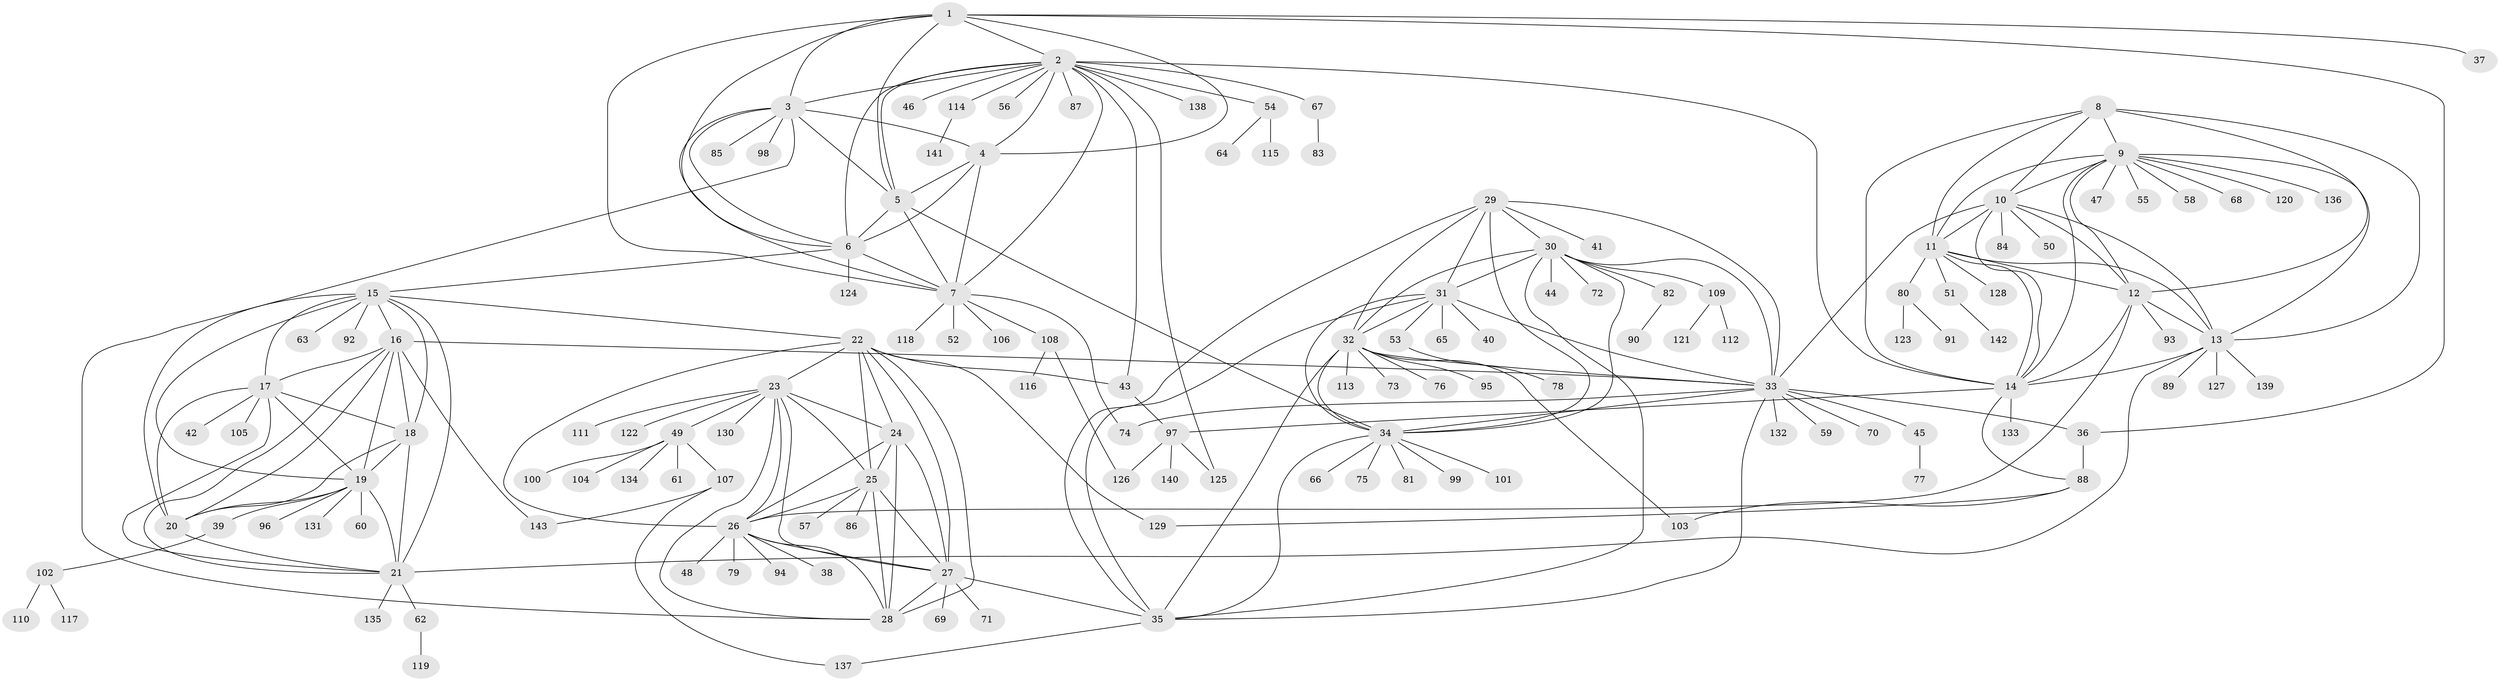 // coarse degree distribution, {8: 0.03, 15: 0.02, 9: 0.04, 6: 0.07, 7: 0.03, 11: 0.01, 2: 0.06, 13: 0.01, 5: 0.02, 10: 0.02, 16: 0.01, 3: 0.04, 1: 0.63, 4: 0.01}
// Generated by graph-tools (version 1.1) at 2025/19/03/04/25 18:19:37]
// undirected, 143 vertices, 234 edges
graph export_dot {
graph [start="1"]
  node [color=gray90,style=filled];
  1;
  2;
  3;
  4;
  5;
  6;
  7;
  8;
  9;
  10;
  11;
  12;
  13;
  14;
  15;
  16;
  17;
  18;
  19;
  20;
  21;
  22;
  23;
  24;
  25;
  26;
  27;
  28;
  29;
  30;
  31;
  32;
  33;
  34;
  35;
  36;
  37;
  38;
  39;
  40;
  41;
  42;
  43;
  44;
  45;
  46;
  47;
  48;
  49;
  50;
  51;
  52;
  53;
  54;
  55;
  56;
  57;
  58;
  59;
  60;
  61;
  62;
  63;
  64;
  65;
  66;
  67;
  68;
  69;
  70;
  71;
  72;
  73;
  74;
  75;
  76;
  77;
  78;
  79;
  80;
  81;
  82;
  83;
  84;
  85;
  86;
  87;
  88;
  89;
  90;
  91;
  92;
  93;
  94;
  95;
  96;
  97;
  98;
  99;
  100;
  101;
  102;
  103;
  104;
  105;
  106;
  107;
  108;
  109;
  110;
  111;
  112;
  113;
  114;
  115;
  116;
  117;
  118;
  119;
  120;
  121;
  122;
  123;
  124;
  125;
  126;
  127;
  128;
  129;
  130;
  131;
  132;
  133;
  134;
  135;
  136;
  137;
  138;
  139;
  140;
  141;
  142;
  143;
  1 -- 2;
  1 -- 3;
  1 -- 4;
  1 -- 5;
  1 -- 6;
  1 -- 7;
  1 -- 36;
  1 -- 37;
  2 -- 3;
  2 -- 4;
  2 -- 5;
  2 -- 6;
  2 -- 7;
  2 -- 14;
  2 -- 43;
  2 -- 46;
  2 -- 54;
  2 -- 56;
  2 -- 67;
  2 -- 87;
  2 -- 114;
  2 -- 125;
  2 -- 138;
  3 -- 4;
  3 -- 5;
  3 -- 6;
  3 -- 7;
  3 -- 28;
  3 -- 85;
  3 -- 98;
  4 -- 5;
  4 -- 6;
  4 -- 7;
  5 -- 6;
  5 -- 7;
  5 -- 34;
  6 -- 7;
  6 -- 15;
  6 -- 124;
  7 -- 52;
  7 -- 74;
  7 -- 106;
  7 -- 108;
  7 -- 118;
  8 -- 9;
  8 -- 10;
  8 -- 11;
  8 -- 12;
  8 -- 13;
  8 -- 14;
  9 -- 10;
  9 -- 11;
  9 -- 12;
  9 -- 13;
  9 -- 14;
  9 -- 47;
  9 -- 55;
  9 -- 58;
  9 -- 68;
  9 -- 120;
  9 -- 136;
  10 -- 11;
  10 -- 12;
  10 -- 13;
  10 -- 14;
  10 -- 33;
  10 -- 50;
  10 -- 84;
  11 -- 12;
  11 -- 13;
  11 -- 14;
  11 -- 51;
  11 -- 80;
  11 -- 128;
  12 -- 13;
  12 -- 14;
  12 -- 26;
  12 -- 93;
  13 -- 14;
  13 -- 21;
  13 -- 89;
  13 -- 127;
  13 -- 139;
  14 -- 88;
  14 -- 97;
  14 -- 133;
  15 -- 16;
  15 -- 17;
  15 -- 18;
  15 -- 19;
  15 -- 20;
  15 -- 21;
  15 -- 22;
  15 -- 63;
  15 -- 92;
  16 -- 17;
  16 -- 18;
  16 -- 19;
  16 -- 20;
  16 -- 21;
  16 -- 33;
  16 -- 143;
  17 -- 18;
  17 -- 19;
  17 -- 20;
  17 -- 21;
  17 -- 42;
  17 -- 105;
  18 -- 19;
  18 -- 20;
  18 -- 21;
  19 -- 20;
  19 -- 21;
  19 -- 39;
  19 -- 60;
  19 -- 96;
  19 -- 131;
  20 -- 21;
  21 -- 62;
  21 -- 135;
  22 -- 23;
  22 -- 24;
  22 -- 25;
  22 -- 26;
  22 -- 27;
  22 -- 28;
  22 -- 43;
  22 -- 129;
  23 -- 24;
  23 -- 25;
  23 -- 26;
  23 -- 27;
  23 -- 28;
  23 -- 49;
  23 -- 111;
  23 -- 122;
  23 -- 130;
  24 -- 25;
  24 -- 26;
  24 -- 27;
  24 -- 28;
  25 -- 26;
  25 -- 27;
  25 -- 28;
  25 -- 57;
  25 -- 86;
  26 -- 27;
  26 -- 28;
  26 -- 38;
  26 -- 48;
  26 -- 79;
  26 -- 94;
  27 -- 28;
  27 -- 35;
  27 -- 69;
  27 -- 71;
  29 -- 30;
  29 -- 31;
  29 -- 32;
  29 -- 33;
  29 -- 34;
  29 -- 35;
  29 -- 41;
  30 -- 31;
  30 -- 32;
  30 -- 33;
  30 -- 34;
  30 -- 35;
  30 -- 44;
  30 -- 72;
  30 -- 82;
  30 -- 109;
  31 -- 32;
  31 -- 33;
  31 -- 34;
  31 -- 35;
  31 -- 40;
  31 -- 53;
  31 -- 65;
  32 -- 33;
  32 -- 34;
  32 -- 35;
  32 -- 73;
  32 -- 76;
  32 -- 95;
  32 -- 103;
  32 -- 113;
  33 -- 34;
  33 -- 35;
  33 -- 36;
  33 -- 45;
  33 -- 59;
  33 -- 70;
  33 -- 74;
  33 -- 132;
  34 -- 35;
  34 -- 66;
  34 -- 75;
  34 -- 81;
  34 -- 99;
  34 -- 101;
  35 -- 137;
  36 -- 88;
  39 -- 102;
  43 -- 97;
  45 -- 77;
  49 -- 61;
  49 -- 100;
  49 -- 104;
  49 -- 107;
  49 -- 134;
  51 -- 142;
  53 -- 78;
  54 -- 64;
  54 -- 115;
  62 -- 119;
  67 -- 83;
  80 -- 91;
  80 -- 123;
  82 -- 90;
  88 -- 103;
  88 -- 129;
  97 -- 125;
  97 -- 126;
  97 -- 140;
  102 -- 110;
  102 -- 117;
  107 -- 137;
  107 -- 143;
  108 -- 116;
  108 -- 126;
  109 -- 112;
  109 -- 121;
  114 -- 141;
}
